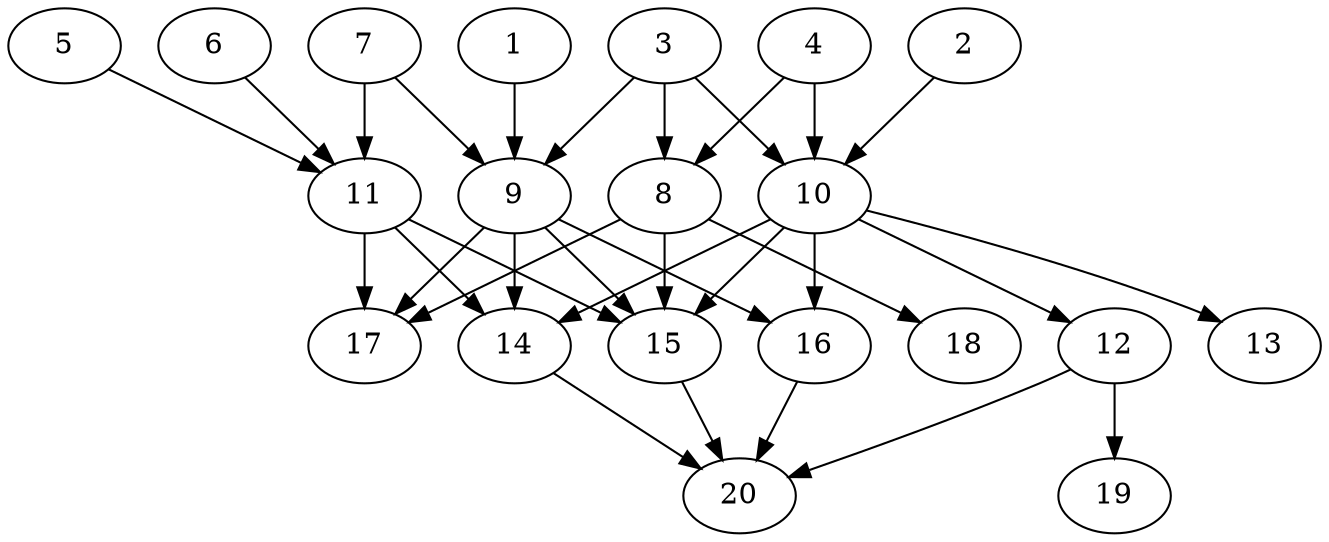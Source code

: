 // DAG automatically generated by daggen at Tue Jul 23 14:33:40 2019
// ./daggen --dot -n 20 --ccr 0.4 --fat 0.6 --regular 0.5 --density 0.8 --mindata 5242880 --maxdata 52428800 
digraph G {
  1 [size="124011520", alpha="0.01", expect_size="49604608"] 
  1 -> 9 [size ="49604608"]
  2 [size="117665280", alpha="0.10", expect_size="47066112"] 
  2 -> 10 [size ="47066112"]
  3 [size="78576640", alpha="0.10", expect_size="31430656"] 
  3 -> 8 [size ="31430656"]
  3 -> 9 [size ="31430656"]
  3 -> 10 [size ="31430656"]
  4 [size="43525120", alpha="0.18", expect_size="17410048"] 
  4 -> 8 [size ="17410048"]
  4 -> 10 [size ="17410048"]
  5 [size="37230080", alpha="0.11", expect_size="14892032"] 
  5 -> 11 [size ="14892032"]
  6 [size="21381120", alpha="0.17", expect_size="8552448"] 
  6 -> 11 [size ="8552448"]
  7 [size="68520960", alpha="0.13", expect_size="27408384"] 
  7 -> 9 [size ="27408384"]
  7 -> 11 [size ="27408384"]
  8 [size="70246400", alpha="0.19", expect_size="28098560"] 
  8 -> 15 [size ="28098560"]
  8 -> 17 [size ="28098560"]
  8 -> 18 [size ="28098560"]
  9 [size="121210880", alpha="0.11", expect_size="48484352"] 
  9 -> 14 [size ="48484352"]
  9 -> 15 [size ="48484352"]
  9 -> 16 [size ="48484352"]
  9 -> 17 [size ="48484352"]
  10 [size="94737920", alpha="0.07", expect_size="37895168"] 
  10 -> 12 [size ="37895168"]
  10 -> 13 [size ="37895168"]
  10 -> 14 [size ="37895168"]
  10 -> 15 [size ="37895168"]
  10 -> 16 [size ="37895168"]
  11 [size="104609280", alpha="0.16", expect_size="41843712"] 
  11 -> 14 [size ="41843712"]
  11 -> 15 [size ="41843712"]
  11 -> 17 [size ="41843712"]
  12 [size="109268480", alpha="0.13", expect_size="43707392"] 
  12 -> 19 [size ="43707392"]
  12 -> 20 [size ="43707392"]
  13 [size="52103680", alpha="0.17", expect_size="20841472"] 
  14 [size="113021440", alpha="0.16", expect_size="45208576"] 
  14 -> 20 [size ="45208576"]
  15 [size="98496000", alpha="0.15", expect_size="39398400"] 
  15 -> 20 [size ="39398400"]
  16 [size="44674560", alpha="0.03", expect_size="17869824"] 
  16 -> 20 [size ="17869824"]
  17 [size="29191680", alpha="0.09", expect_size="11676672"] 
  18 [size="108774400", alpha="0.17", expect_size="43509760"] 
  19 [size="105528320", alpha="0.12", expect_size="42211328"] 
  20 [size="52587520", alpha="0.12", expect_size="21035008"] 
}

